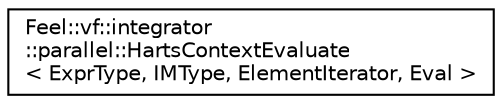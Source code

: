 digraph "Graphical Class Hierarchy"
{
 // LATEX_PDF_SIZE
  edge [fontname="Helvetica",fontsize="10",labelfontname="Helvetica",labelfontsize="10"];
  node [fontname="Helvetica",fontsize="10",shape=record];
  rankdir="LR";
  Node0 [label="Feel::vf::integrator\l::parallel::HartsContextEvaluate\l\< ExprType, IMType, ElementIterator, Eval \>",height=0.2,width=0.4,color="black", fillcolor="white", style="filled",URL="$classFeel_1_1vf_1_1integrator_1_1parallel_1_1HartsContextEvaluate.html",tooltip=" "];
}
